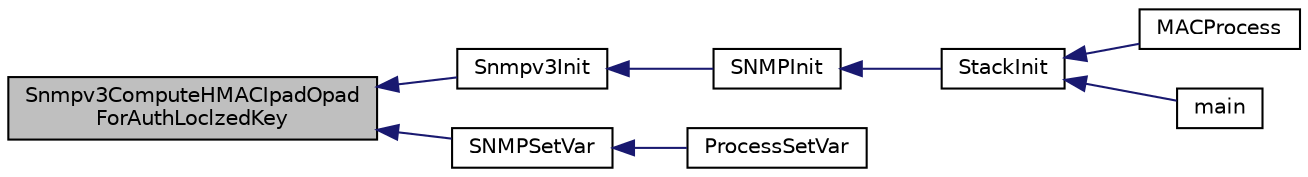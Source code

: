 digraph "Snmpv3ComputeHMACIpadOpadForAuthLoclzedKey"
{
  edge [fontname="Helvetica",fontsize="10",labelfontname="Helvetica",labelfontsize="10"];
  node [fontname="Helvetica",fontsize="10",shape=record];
  rankdir="LR";
  Node1 [label="Snmpv3ComputeHMACIpadOpad\lForAuthLoclzedKey",height=0.2,width=0.4,color="black", fillcolor="grey75", style="filled", fontcolor="black"];
  Node1 -> Node2 [dir="back",color="midnightblue",fontsize="10",style="solid",fontname="Helvetica"];
  Node2 [label="Snmpv3Init",height=0.2,width=0.4,color="black", fillcolor="white", style="filled",URL="$_s_n_m_p_8c.html#a901a0f81545a44de16bb369250912a62"];
  Node2 -> Node3 [dir="back",color="midnightblue",fontsize="10",style="solid",fontname="Helvetica"];
  Node3 [label="SNMPInit",height=0.2,width=0.4,color="black", fillcolor="white", style="filled",URL="$_s_n_m_p_8c.html#a79d23db507b4d1023fbe55de9ace75b7"];
  Node3 -> Node4 [dir="back",color="midnightblue",fontsize="10",style="solid",fontname="Helvetica"];
  Node4 [label="StackInit",height=0.2,width=0.4,color="black", fillcolor="white", style="filled",URL="$_stack_tsk_8c.html#af71915a2bb239ba8607e939c5943eb59"];
  Node4 -> Node5 [dir="back",color="midnightblue",fontsize="10",style="solid",fontname="Helvetica"];
  Node5 [label="MACProcess",height=0.2,width=0.4,color="black", fillcolor="white", style="filled",URL="$_w_f_mac_8c.html#a74c4ae494d118879a5d3798a74c3b905"];
  Node4 -> Node6 [dir="back",color="midnightblue",fontsize="10",style="solid",fontname="Helvetica"];
  Node6 [label="main",height=0.2,width=0.4,color="black", fillcolor="white", style="filled",URL="$_main_demo_8c.html#a6288eba0f8e8ad3ab1544ad731eb7667"];
  Node1 -> Node7 [dir="back",color="midnightblue",fontsize="10",style="solid",fontname="Helvetica"];
  Node7 [label="SNMPSetVar",height=0.2,width=0.4,color="black", fillcolor="white", style="filled",URL="$_custom_s_n_m_p_app_8c.html#a62be29a5435e2690bf8253f2be39d71e"];
  Node7 -> Node8 [dir="back",color="midnightblue",fontsize="10",style="solid",fontname="Helvetica"];
  Node8 [label="ProcessSetVar",height=0.2,width=0.4,color="black", fillcolor="white", style="filled",URL="$_s_n_m_p_8c.html#a14c721f6097f49f91403036cae991f03"];
}
